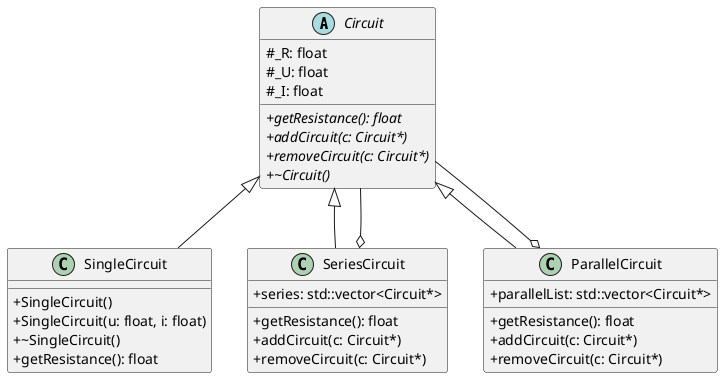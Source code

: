 @startuml

skinparam classAttributeIconSize 0

abstract class Circuit {
    # _R: float
    # _U: float
    # _I: float
    + {abstract} getResistance(): float
    + {abstract} addCircuit(c: Circuit*)
    + {abstract} removeCircuit(c: Circuit*)
    + {abstract} ~Circuit()
}

class SingleCircuit {
    + SingleCircuit()
    + SingleCircuit(u: float, i: float)
    + ~SingleCircuit()
    + getResistance(): float
}

class SeriesCircuit {
    + series: std::vector<Circuit*>
    + getResistance(): float
    + addCircuit(c: Circuit*)
    + removeCircuit(c: Circuit*)
}

class ParallelCircuit {
    + parallelList: std::vector<Circuit*>
    + getResistance(): float
    + addCircuit(c: Circuit*)
    + removeCircuit(c: Circuit*)
}

Circuit <|-- SeriesCircuit
Circuit --o SeriesCircuit

Circuit <|-- SingleCircuit

Circuit <|-- ParallelCircuit
Circuit --o ParallelCircuit

@enduml
